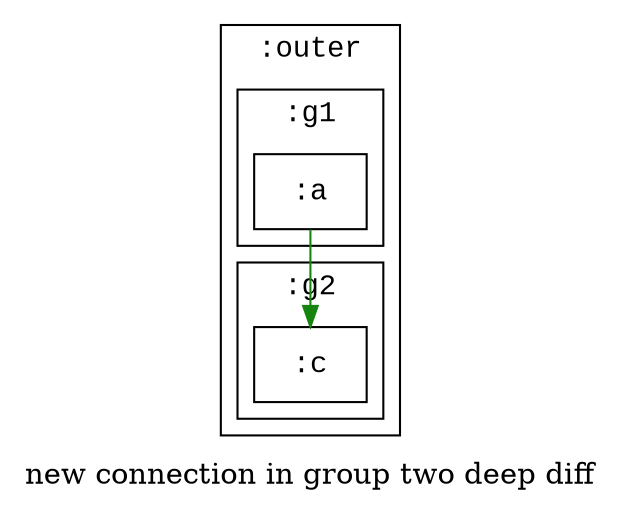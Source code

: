 digraph D {
    label="new connection in group two deep diff";
    
    subgraph cluster_node1 { /* :outer */
        label=":outer";
        shape="rectangle";
        fontname="Courier New";
        
        subgraph cluster_node2 { /* :g1 */
            label=":g1";
            shape="rectangle";
            fontname="Courier New";
            
            node3 [fontname="Courier New",shape="rectangle",label=":a"]
        }
        subgraph cluster_node4 { /* :g2 */
            label=":g2";
            shape="rectangle";
            fontname="Courier New";
            
            node5 [fontname="Courier New",shape="rectangle",label=":c"]
        }
    }
    
    node3 -> node5 [color="#158510",]
}
